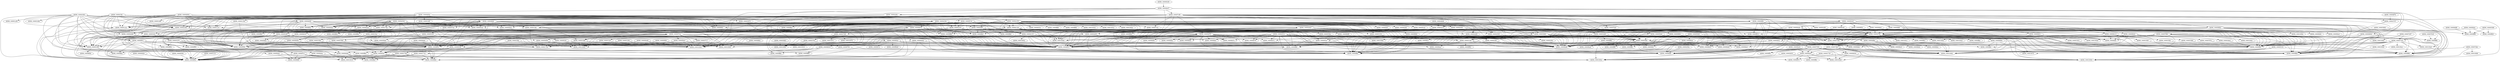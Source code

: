DiGraph CallGraph{
ADDR_10000d45e->ADDR_10000c138
ADDR_10000d45e->ADDR_1000062e2
ADDR_10000d45e->ADDR_1000050ed
ADDR_10000d45e->ADDR_10000ff74
ADDR_10000d45e->ADDR_10000f584
ADDR_10000d45e->ADDR_100005cf8
ADDR_10000d45e->ADDR_10000fed8
ADDR_10000d45e->ADDR_100001a14
ADDR_10000d45e->ADDR_10000ff1a
ADDR_10000d45e->ADDR_10000ffb6
ADDR_10000d45e->ADDR_100001ef8
ADDR_10000d45e->ADDR_100003180
ADDR_10000d45e->ADDR_100002390
ADDR_10000d45e->ADDR_100004135
ADDR_10000d45e->ADDR_10000ff3e
ADDR_10000d45e->ADDR_10000f60c
ADDR_10000d45e->ADDR_10000f13e
ADDR_10000d45e->ADDR_10000322c
ADDR_10000d45e->ADDR_100005ce4
ADDR_10000d45e->ADDR_1000020d0
ADDR_10000d45e->ADDR_100001a3a
ADDR_10000d45e->ADDR_10000ffc8
ADDR_10000d45e->ADDR_100003878
ADDR_1000062e2->ADDR_10000ff74
ADDR_1000062e2->ADDR_1000056eb
ADDR_1000062e2->ADDR_10000f584
ADDR_1000062e2->ADDR_10000ff3e
ADDR_100007550->ADDR_100010046
ADDR_100007550->ADDR_100006930
ADDR_100007550->ADDR_100006ed7
ADDR_100007550->ADDR_100007732
ADDR_100007550->ADDR_10000ff92
ADDR_100007550->ADDR_10000f3ec
ADDR_100007550->ADDR_10001000a
ADDR_100007550->ADDR_10000ff98
ADDR_100007550->ADDR_100010082
ADDR_100007550->ADDR_10000ffd4
ADDR_100007550->ADDR_10000ff5c
ADDR_100007550->ADDR_100010004
ADDR_100002500->ADDR_10000249a
ADDR_1000023f2->ADDR_10000fef6
ADDR_1000023f2->ADDR_10000ff74
ADDR_1000023f2->ADDR_10000fed8
ADDR_100000fd4->ADDR_100001794
ADDR_100000fd4->ADDR_100010064
ADDR_100000fd4->ADDR_100010094
ADDR_100000fd4->ADDR_100010040
ADDR_100003154->ADDR_10000fef6
ADDR_10000251e->ADDR_10000fe78
ADDR_10000251e->ADDR_10000fec0
ADDR_10000251e->ADDR_10000ff92
ADDR_10000251e->ADDR_10000fed8
ADDR_10000251e->ADDR_10000f3ec
ADDR_10000251e->ADDR_10000fe72
ADDR_10000251e->ADDR_10000fe84
ADDR_10000251e->ADDR_10000ff1a
ADDR_10000251e->ADDR_100010058
ADDR_10000251e->ADDR_100010082
ADDR_10000251e->ADDR_100010040
ADDR_10000251e->ADDR_100007368
ADDR_10000251e->ADDR_10000fef6
ADDR_10000251e->ADDR_10000ffd4
ADDR_10000251e->ADDR_10000fe6c
ADDR_10000251e->ADDR_100010004
ADDR_10000251e->ADDR_10000fe7e
ADDR_10000251e->ADDR_10000ff74
ADDR_10000251e->ADDR_10000318e
ADDR_10000251e->ADDR_10000ff86
ADDR_100005b41->ADDR_100010064
ADDR_100005b41->ADDR_100010040
ADDR_100005b41->ADDR_10000ff74
ADDR_100005b41->ADDR_100001794
ADDR_100005b41->ADDR_100010094
ADDR_100005b41->ADDR_10000ff3e
ADDR_1000036e4->ADDR_10000ff0e
ADDR_100005cf8->ADDR_100006480
ADDR_100005cf8->ADDR_10000ff44
ADDR_100005cf8->ADDR_10000fcba
ADDR_100005cf8->ADDR_10000ff74
ADDR_100005cf8->ADDR_100005fe9
ADDR_100005cf8->ADDR_10000ff3e
ADDR_100005cf8->ADDR_10000f584
ADDR_100001a14->ADDR_1000019b6
ADDR_100008f8c->ADDR_10000ff92
ADDR_100008f8c->ADDR_10000fec6
ADDR_100008f8c->ADDR_10000fec0
ADDR_100008f8c->ADDR_100004210
ADDR_100008f8c->ADDR_10000fef6
ADDR_100008f8c->ADDR_10000ff74
ADDR_100008f8c->ADDR_10000ff1a
ADDR_100008f8c->ADDR_10000ff0e
ADDR_100008f8c->ADDR_100004780
ADDR_100008f8c->ADDR_100007368
ADDR_100008f8c->ADDR_10000ffd4
ADDR_100008f8c->ADDR_100010082
ADDR_100008f8c->ADDR_10000ff3e
ADDR_100008f8c->ADDR_10000ff14
ADDR_100008f8c->ADDR_10000fed8
ADDR_100008f8c->ADDR_10000318e
ADDR_10000f750->ADDR_10000fef6
ADDR_10000f7cc->ADDR_10000ff44
ADDR_10000f7cc->ADDR_10000ff26
ADDR_10000f7cc->ADDR_10001000a
ADDR_10000f7cc->ADDR_10000ff2c
ADDR_10000f7cc->ADDR_10000ff3e
ADDR_10000f7cc->ADDR_100010010
ADDR_100007368->ADDR_1000073b0
ADDR_100003a70->ADDR_1000037d8
ADDR_100003a70->ADDR_10000ff92
ADDR_100003a70->ADDR_1000038f2
ADDR_100003a70->ADDR_10000ff0e
ADDR_100003a70->ADDR_10001006a
ADDR_100003a70->ADDR_10000fed8
ADDR_100003a70->ADDR_10000ff74
ADDR_10000f91c->ADDR_10000fa0a
ADDR_10000f91c->ADDR_10000ff50
ADDR_10000f91c->ADDR_10000ff74
ADDR_10000f91c->ADDR_100003180
ADDR_10000f91c->ADDR_10000ff1a
ADDR_10000f91c->ADDR_10000ff56
ADDR_10000f91c->ADDR_10000ff4a
ADDR_10000f91c->ADDR_10000ff3e
ADDR_10000f91c->ADDR_10000fed8
ADDR_1000038b5->ADDR_10001006a
ADDR_10000dbdc->ADDR_10000ff32
ADDR_10000dbdc->ADDR_10000c138
ADDR_10000dbdc->ADDR_1000062e2
ADDR_10000dbdc->ADDR_10000ff74
ADDR_10000dbdc->ADDR_100010082
ADDR_10000dbdc->ADDR_10000f584
ADDR_10000dbdc->ADDR_100005cf8
ADDR_10000dbdc->ADDR_10000fed8
ADDR_10000dbdc->ADDR_10000ff1a
ADDR_10000dbdc->ADDR_10000ffd4
ADDR_10000dbdc->ADDR_100006346
ADDR_10000dbdc->ADDR_1000038f2
ADDR_10000dbdc->ADDR_100003180
ADDR_10000dbdc->ADDR_100006670
ADDR_10000dbdc->ADDR_100000d42
ADDR_10000dbdc->ADDR_10000ff3e
ADDR_10000dbdc->ADDR_100000d24
ADDR_10000dbdc->ADDR_10000ff92
ADDR_10000dbdc->ADDR_1000010d6
ADDR_10000dbdc->ADDR_10000176e
ADDR_10000dbdc->ADDR_10000148c
ADDR_10000dbdc->ADDR_100005ce4
ADDR_1000018dd->ADDR_10000ff0e
ADDR_100006ed7->ADDR_10000ff8c
ADDR_100006ed7->ADDR_100010046
ADDR_100006ed7->ADDR_10001000a
ADDR_100006ed7->ADDR_100010004
ADDR_100006ed7->ADDR_10000ff7a
ADDR_100003276->ADDR_10000ff44
ADDR_100003276->ADDR_10000ff26
ADDR_100003276->ADDR_10000ff50
ADDR_100003276->ADDR_10000fed8
ADDR_100003276->ADDR_10000ff74
ADDR_100003276->ADDR_100003180
ADDR_100003276->ADDR_10000ff1a
ADDR_100003276->ADDR_10000ff56
ADDR_100003276->ADDR_10000ff2c
ADDR_100003276->ADDR_10000ff4a
ADDR_100003276->ADDR_10000ff3e
ADDR_100003276->ADDR_10000fef6
ADDR_100003276->ADDR_10000f750
ADDR_10000c3bc->ADDR_10000ff3e
ADDR_10000c3bc->ADDR_10000fed8
ADDR_10000c3bc->ADDR_100001a14
ADDR_10000c3bc->ADDR_100003180
ADDR_10000c3bc->ADDR_10000ff1a
ADDR_10000c3bc->ADDR_10000322c
ADDR_10000c3bc->ADDR_10000e3ba
ADDR_10000c3bc->ADDR_100002390
ADDR_10000c3bc->ADDR_10000e542
ADDR_10000c3bc->ADDR_10000f91c
ADDR_10000c3bc->ADDR_10000f60c
ADDR_10000c3bc->ADDR_100001a3a
ADDR_10000c3bc->ADDR_10000ff74
ADDR_10000c3bc->ADDR_10000f584
ADDR_10000c3bc->ADDR_1000020d0
ADDR_100003180->ADDR_10000ff38
ADDR_100003180->ADDR_10000ff4a
ADDR_100001794->ADDR_1000017b8
ADDR_100008f62->ADDR_100010094
ADDR_10000a06c->ADDR_10000a106
ADDR_10000a06c->ADDR_100010064
ADDR_10000a06c->ADDR_100010058
ADDR_10000a06c->ADDR_100010040
ADDR_10000a06c->ADDR_100010094
ADDR_10000f300->ADDR_10000ff3e
ADDR_100003664->ADDR_10000ff14
ADDR_100003664->ADDR_10000ff80
ADDR_10000250a->ADDR_10000fef6
ADDR_1000072be->ADDR_100010082
ADDR_1000072be->ADDR_100010088
ADDR_1000072be->ADDR_100010004
ADDR_10000148c->ADDR_100001794
ADDR_10000148c->ADDR_100010064
ADDR_10000148c->ADDR_100010094
ADDR_10000148c->ADDR_100010040
ADDR_100005ce4->ADDR_1000057ea
ADDR_10000797a->ADDR_10000ff0e
ADDR_100003eb8->ADDR_10000ff92
ADDR_100003eb8->ADDR_1000038f2
ADDR_100003eb8->ADDR_10000ff0e
ADDR_100003eb8->ADDR_10000ff9e
ADDR_100003eb8->ADDR_10000fed8
ADDR_100003eb8->ADDR_10000ff74
ADDR_100007163->ADDR_10000fed8
ADDR_100007163->ADDR_10000ff74
ADDR_100007163->ADDR_10000ff98
ADDR_100007163->ADDR_10000ff0e
ADDR_100007163->ADDR_1000100a6
ADDR_100007163->ADDR_10000ffd4
ADDR_100007163->ADDR_1000100a0
ADDR_100007163->ADDR_1000100ac
ADDR_100007163->ADDR_10000fef6
ADDR_100007163->ADDR_100010004
ADDR_100001a1e->ADDR_10000ff3e
ADDR_100009ade->ADDR_10000ffd4
ADDR_100009ade->ADDR_10000ff92
ADDR_100009ade->ADDR_10000ff74
ADDR_100009ade->ADDR_10001000a
ADDR_100009ade->ADDR_10000ff0e
ADDR_100009ade->ADDR_100004780
ADDR_100009ade->ADDR_100007368
ADDR_100009ade->ADDR_10000fed8
ADDR_100003878->ADDR_10001006a
ADDR_100006480->ADDR_10001000a
ADDR_100006480->ADDR_10000ff2c
ADDR_100006480->ADDR_10000ff44
ADDR_100006480->ADDR_100010010
ADDR_100006480->ADDR_10000ff3e
ADDR_10000f32e->ADDR_10000ff74
ADDR_10000f32e->ADDR_10000feea
ADDR_10000f32e->ADDR_10000fed8
ADDR_10000f32e->ADDR_10000ff1a
ADDR_1000037d8->ADDR_100010076
ADDR_1000037d8->ADDR_100003761
ADDR_1000037d8->ADDR_10000ffd4
ADDR_1000037d8->ADDR_10001007c
ADDR_100000d56->ADDR_100001794
ADDR_100000d56->ADDR_100010064
ADDR_100000d56->ADDR_100010094
ADDR_100000d56->ADDR_100010040
ADDR_1000098f0->ADDR_100010082
ADDR_1000098f0->ADDR_10000fec0
ADDR_1000098f0->ADDR_10000ff92
ADDR_1000098f0->ADDR_10000ff74
ADDR_1000098f0->ADDR_10000ff0e
ADDR_1000098f0->ADDR_100004780
ADDR_1000098f0->ADDR_100007368
ADDR_1000098f0->ADDR_10000ffd4
ADDR_1000098f0->ADDR_10000fed8
ADDR_100006b22->ADDR_10000797a
ADDR_100006b22->ADDR_1000036e4
ADDR_100006b22->ADDR_10000ffd4
ADDR_100006b22->ADDR_10000ff74
ADDR_100006b22->ADDR_100010082
ADDR_100006b22->ADDR_100007368
ADDR_100006b22->ADDR_10000fef0
ADDR_100006b22->ADDR_10000fed8
ADDR_100001900->ADDR_10000ff0e
ADDR_100001258->ADDR_100001794
ADDR_100001258->ADDR_100010064
ADDR_100001258->ADDR_100010094
ADDR_100001258->ADDR_100010040
ADDR_10000fa0a->ADDR_10000ff44
ADDR_10000fa0a->ADDR_10000ff26
ADDR_10000f397->ADDR_10000f682
ADDR_100006df8->ADDR_10000ff80
ADDR_10000e3ba->ADDR_100003b82
ADDR_10000e3ba->ADDR_100003f97
ADDR_10000e3ba->ADDR_10000fed8
ADDR_10000e3ba->ADDR_10000ff74
ADDR_10000e3ba->ADDR_10000ff1a
ADDR_10000e3ba->ADDR_100006670
ADDR_10000e3ba->ADDR_100004135
ADDR_10000e3ba->ADDR_10000ffd4
ADDR_10000e3ba->ADDR_100004595
ADDR_10000e3ba->ADDR_100003a70
ADDR_10000e3ba->ADDR_10000ff3e
ADDR_10000e3ba->ADDR_10000f584
ADDR_10000e3ba->ADDR_10000ffaa
ADDR_1000018ba->ADDR_10000ff0e
ADDR_100000c9c->ADDR_100010064
ADDR_100000c9c->ADDR_100010040
ADDR_100000c9c->ADDR_10000ff74
ADDR_100000c9c->ADDR_100001794
ADDR_100000c9c->ADDR_100010094
ADDR_100000c9c->ADDR_10000ff3e
ADDR_10000318e->ADDR_10000feea
ADDR_10000318e->ADDR_10000ff74
ADDR_10000318e->ADDR_100010082
ADDR_10000318e->ADDR_10000fee4
ADDR_10000318e->ADDR_10000ff02
ADDR_10000318e->ADDR_10000fed8
ADDR_100001923->ADDR_10000ff0e
ADDR_10000689a->ADDR_10000ff92
ADDR_10000689a->ADDR_10000ffec
ADDR_10000689a->ADDR_10000ff98
ADDR_10000689a->ADDR_100010082
ADDR_10000689a->ADDR_100006618
ADDR_10000689a->ADDR_100010070
ADDR_100004210->ADDR_10000ffda
ADDR_100004210->ADDR_10000ff86
ADDR_100004210->ADDR_10000ff92
ADDR_100004210->ADDR_10000f3ec
ADDR_100004210->ADDR_10000ff74
ADDR_100004210->ADDR_10000ffce
ADDR_100004210->ADDR_10000ff98
ADDR_100004210->ADDR_10000ff0e
ADDR_100004210->ADDR_100004493
ADDR_100004210->ADDR_10000ffd4
ADDR_100004210->ADDR_10000ffb6
ADDR_100004210->ADDR_10000ffc8
ADDR_100004210->ADDR_10000fed8
ADDR_100004210->ADDR_1000038f2
ADDR_100004210->ADDR_100010004
ADDR_10000db96->ADDR_100004210
ADDR_1000038f2->ADDR_10000fede
ADDR_1000038f2->ADDR_10001000a
ADDR_1000038f2->ADDR_10000fffe
ADDR_1000038f2->ADDR_10000fefc
ADDR_1000038f2->ADDR_10000ff74
ADDR_1000038f2->ADDR_10000ffec
ADDR_1000038f2->ADDR_10000ff0e
ADDR_1000038f2->ADDR_10000fff8
ADDR_1000038f2->ADDR_10000fed2
ADDR_1000038f2->ADDR_10000fea8
ADDR_1000038f2->ADDR_10000fed8
ADDR_1000038f2->ADDR_10000fef6
ADDR_10000a106->ADDR_100006210
ADDR_10000a106->ADDR_10000c138
ADDR_10000a106->ADDR_100007c5a
ADDR_10000a106->ADDR_100003154
ADDR_10000a106->ADDR_10000f32e
ADDR_10000a106->ADDR_1000062e2
ADDR_10000a106->ADDR_10000ff74
ADDR_10000a106->ADDR_10000fee4
ADDR_10000a106->ADDR_100002500
ADDR_10000a106->ADDR_10000fed2
ADDR_10000a106->ADDR_10000f584
ADDR_10000a106->ADDR_10001002e
ADDR_10000a106->ADDR_100005cf8
ADDR_10000a106->ADDR_10000fed8
ADDR_10000a106->ADDR_100001a14
ADDR_10000a106->ADDR_10000633c
ADDR_10000a106->ADDR_10000ff1a
ADDR_10000a106->ADDR_10000ffb0
ADDR_10000a106->ADDR_10000ff08
ADDR_10000a106->ADDR_100010034
ADDR_10000a106->ADDR_100006206
ADDR_10000a106->ADDR_100006346
ADDR_10000a106->ADDR_100005cee
ADDR_10000a106->ADDR_10000ff92
ADDR_10000a106->ADDR_10000ff44
ADDR_10000a106->ADDR_1000057e0
ADDR_10000a106->ADDR_10000ff3e
ADDR_10000a106->ADDR_100003180
ADDR_10000a106->ADDR_100004493
ADDR_10000a106->ADDR_100002390
ADDR_10000a106->ADDR_100004135
ADDR_10000a106->ADDR_100010094
ADDR_10000a106->ADDR_10000f397
ADDR_10000a106->ADDR_10000f60c
ADDR_10000a106->ADDR_100002490
ADDR_10000a106->ADDR_100000d24
ADDR_10000a106->ADDR_10001003a
ADDR_10000a106->ADDR_10000fec6
ADDR_10000a106->ADDR_10000fec0
ADDR_10000a106->ADDR_1000010d6
ADDR_10000a106->ADDR_10000609a
ADDR_10000a106->ADDR_10000176e
ADDR_10000a106->ADDR_10000148c
ADDR_10000a106->ADDR_100005ce4
ADDR_10000a106->ADDR_100001a3a
ADDR_10000a106->ADDR_100000d42
ADDR_10000a106->ADDR_1000028a0
ADDR_10000a106->ADDR_10000fef6
ADDR_100007c98->ADDR_100007c5a
ADDR_100007c98->ADDR_10000f32e
ADDR_100007c98->ADDR_10000ff98
ADDR_100007c98->ADDR_10000ff74
ADDR_100007c98->ADDR_10000ff3e
ADDR_100007c98->ADDR_100002500
ADDR_100007c98->ADDR_100006822
ADDR_100007c98->ADDR_10000609a
ADDR_100007c98->ADDR_10000960c
ADDR_100007c98->ADDR_100000d56
ADDR_100007c98->ADDR_1000098f0
ADDR_100007c98->ADDR_100006b22
ADDR_100007c98->ADDR_1000012e0
ADDR_100007c98->ADDR_10000f584
ADDR_100007c98->ADDR_100003b82
ADDR_100007c98->ADDR_100003f97
ADDR_100007c98->ADDR_100005cf8
ADDR_100007c98->ADDR_10000ffaa
ADDR_100007c98->ADDR_100006d1c
ADDR_100007c98->ADDR_100001a14
ADDR_100007c98->ADDR_10001000a
ADDR_100007c98->ADDR_100001358
ADDR_100007c98->ADDR_10000ff1a
ADDR_100007c98->ADDR_100008f8c
ADDR_100007c98->ADDR_10000ffd4
ADDR_100007c98->ADDR_100003a70
ADDR_100007c98->ADDR_1000073b0
ADDR_100007c98->ADDR_100006206
ADDR_100007c98->ADDR_100006346
ADDR_100007c98->ADDR_1000020d0
ADDR_100007c98->ADDR_10000fff2
ADDR_100007c98->ADDR_100003707
ADDR_100007c98->ADDR_10000ff44
ADDR_100007c98->ADDR_1000057e0
ADDR_100007c98->ADDR_1000096b2
ADDR_100007c98->ADDR_100004210
ADDR_100007c98->ADDR_100003180
ADDR_100007c98->ADDR_100008ce6
ADDR_100007c98->ADDR_100007b40
ADDR_100007c98->ADDR_100002390
ADDR_100007c98->ADDR_100010094
ADDR_100007c98->ADDR_100006c12
ADDR_100007c98->ADDR_100002490
ADDR_100007c98->ADDR_100000d24
ADDR_100007c98->ADDR_100002d70
ADDR_100007c98->ADDR_10000ff92
ADDR_100007c98->ADDR_1000010d6
ADDR_100007c98->ADDR_100000d42
ADDR_100007c98->ADDR_10000176e
ADDR_100007c98->ADDR_10000fed8
ADDR_100007c98->ADDR_10000148c
ADDR_100007c98->ADDR_100005ce4
ADDR_100007c98->ADDR_100010004
ADDR_100007c98->ADDR_100005cee
ADDR_100007c98->ADDR_100003eb8
ADDR_100007c98->ADDR_100001a3a
ADDR_100007c98->ADDR_10000f3ec
ADDR_100007c98->ADDR_10000fef6
ADDR_100007b40->ADDR_10000fef6
ADDR_100007b40->ADDR_10000ff74
ADDR_100007b40->ADDR_10000fed8
ADDR_100007b40->ADDR_100006c12
ADDR_100000d42->ADDR_10000ff3e
ADDR_100004595->ADDR_10000ff92
ADDR_100004595->ADDR_10000ffa4
ADDR_100004595->ADDR_1000038f2
ADDR_100004595->ADDR_10000ff0e
ADDR_100004595->ADDR_100004780
ADDR_100004595->ADDR_10000fed8
ADDR_100004595->ADDR_10000ff74
ADDR_100004f9e->ADDR_10000feb4
ADDR_100004f9e->ADDR_10000fec6
ADDR_100004f9e->ADDR_10000ff0e
ADDR_100004f9e->ADDR_10000feba
ADDR_100001f48->ADDR_100001794
ADDR_100001f48->ADDR_10000ff74
ADDR_100001f48->ADDR_10000ff3e
ADDR_10000609a->ADDR_100007550
ADDR_10000609a->ADDR_100006480
ADDR_10000609a->ADDR_10000ff74
ADDR_10000609a->ADDR_10000f584
ADDR_10000609a->ADDR_10000ff3e
ADDR_100006402->ADDR_10001000a
ADDR_100006402->ADDR_10000ff74
ADDR_100006402->ADDR_10000ff44
ADDR_100006402->ADDR_10000ff3e
ADDR_100001a3a->ADDR_10000ff3e
ADDR_1000028a0->ADDR_10000fe96
ADDR_1000028a0->ADDR_100010040
ADDR_1000028a0->ADDR_10000ff74
ADDR_1000028a0->ADDR_100010082
ADDR_1000028a0->ADDR_10000fed8
ADDR_1000028a0->ADDR_10000318e
ADDR_1000028a0->ADDR_10000ff86
ADDR_1000028a0->ADDR_10000fef6
ADDR_1000028a0->ADDR_10000f3ec
ADDR_1000028a0->ADDR_10000ff1a
ADDR_1000028a0->ADDR_100007368
ADDR_1000028a0->ADDR_10000fe7e
ADDR_1000028a0->ADDR_10000fe84
ADDR_1000028a0->ADDR_100010058
ADDR_1000028a0->ADDR_10000ffd4
ADDR_1000028a0->ADDR_10000322c
ADDR_1000028a0->ADDR_10000fe78
ADDR_1000028a0->ADDR_10000fec0
ADDR_1000028a0->ADDR_10000ff92
ADDR_1000028a0->ADDR_10000fe72
ADDR_1000028a0->ADDR_10000ff0e
ADDR_1000028a0->ADDR_10000fe6c
ADDR_1000028a0->ADDR_100010004
ADDR_100003717->ADDR_100010064
ADDR_100003717->ADDR_100010094
ADDR_100003717->ADDR_100010040
ADDR_10000c138->ADDR_100002d70
ADDR_10000c138->ADDR_10000f32e
ADDR_10000c138->ADDR_10000fed8
ADDR_10000c138->ADDR_10000ff74
ADDR_10000c138->ADDR_100003180
ADDR_10000c138->ADDR_100002500
ADDR_10000c138->ADDR_10000ff1a
ADDR_10000c138->ADDR_100010058
ADDR_10000c138->ADDR_10000fef6
ADDR_10000c138->ADDR_10000ff3e
ADDR_10000c138->ADDR_100003154
ADDR_10000c138->ADDR_10000f584
ADDR_10000c138->ADDR_100002490
ADDR_10000eb06->ADDR_10000ff32
ADDR_10000eb06->ADDR_100000d24
ADDR_10000eb06->ADDR_10000c138
ADDR_10000eb06->ADDR_10000148c
ADDR_10000eb06->ADDR_100005cf8
ADDR_10000eb06->ADDR_1000062e2
ADDR_10000eb06->ADDR_10000176e
ADDR_10000eb06->ADDR_10000f584
ADDR_10000eb06->ADDR_10000ff3e
ADDR_10000eb06->ADDR_100003180
ADDR_10000eb06->ADDR_100005ce4
ADDR_10000eb06->ADDR_10000ff1a
ADDR_10000eb06->ADDR_100000d42
ADDR_10000eb06->ADDR_10000fed8
ADDR_10000eb06->ADDR_100006346
ADDR_10000eb06->ADDR_10000ff74
ADDR_100000c60->ADDR_100006e57
ADDR_10000249a->ADDR_10000fed8
ADDR_100004f32->ADDR_10000fede
ADDR_100004f32->ADDR_10000fef6
ADDR_100004f32->ADDR_10000fec0
ADDR_100004f32->ADDR_10000ff1a
ADDR_1000012e0->ADDR_100001794
ADDR_1000012e0->ADDR_100010064
ADDR_1000012e0->ADDR_100010094
ADDR_1000012e0->ADDR_100010040
ADDR_1000056eb->ADDR_100001794
ADDR_10000f584->ADDR_100010010
ADDR_10000f584->ADDR_10000ff44
ADDR_100000d2e->ADDR_10000ff3e
ADDR_100003b82->ADDR_100010064
ADDR_100003b82->ADDR_10000ffd4
ADDR_100003b82->ADDR_10000ff92
ADDR_100003b82->ADDR_10001008e
ADDR_100003b82->ADDR_1000038f2
ADDR_100003b82->ADDR_10000ff98
ADDR_100003b82->ADDR_10000ff0e
ADDR_100003b82->ADDR_10001005e
ADDR_100003b82->ADDR_100010040
ADDR_100003b82->ADDR_100007368
ADDR_100003b82->ADDR_100010094
ADDR_100003b82->ADDR_10000fed8
ADDR_100003b82->ADDR_10000ff74
ADDR_100003b82->ADDR_100010070
ADDR_100005026->ADDR_10000fefc
ADDR_100005026->ADDR_10000feae
ADDR_100005026->ADDR_100004f9e
ADDR_100005026->ADDR_10000feba
ADDR_100005026->ADDR_10000fed8
ADDR_100005026->ADDR_10000ff74
ADDR_100003761->ADDR_10001006a
ADDR_100003761->ADDR_10000ff86
ADDR_100003761->ADDR_100010016
ADDR_10000c9d3->ADDR_100001d46
ADDR_10000c9d3->ADDR_10000ff3e
ADDR_10000c9d3->ADDR_100001a56
ADDR_10000c9d3->ADDR_100004210
ADDR_10000c9d3->ADDR_10000f7cc
ADDR_10000c9d3->ADDR_10000fed8
ADDR_10000c9d3->ADDR_100001a14
ADDR_10000c9d3->ADDR_100003180
ADDR_10000c9d3->ADDR_10000ff1a
ADDR_10000c9d3->ADDR_100002390
ADDR_10000c9d3->ADDR_10000ff74
ADDR_10000c9d3->ADDR_100010010
ADDR_10000c9d3->ADDR_10000fa62
ADDR_10000c9d3->ADDR_10000f91c
ADDR_10000c9d3->ADDR_10000f60c
ADDR_10000c9d3->ADDR_100001a3a
ADDR_10000c9d3->ADDR_10000dbdc
ADDR_10000c9d3->ADDR_10000f584
ADDR_10000c9d3->ADDR_10000322c
ADDR_1000020d0->ADDR_100001794
ADDR_1000020d0->ADDR_10000ff74
ADDR_1000020d0->ADDR_10000ff3e
ADDR_100001946->ADDR_10000f3ec
ADDR_100001946->ADDR_10000ff74
ADDR_100001946->ADDR_10000ff3e
ADDR_100003707->ADDR_10000ffec
ADDR_1000019ac->ADDR_100001946
ADDR_100006ecb->ADDR_100006ed7
ADDR_1000017b8->ADDR_10001000a
ADDR_1000017b8->ADDR_10000ff2c
ADDR_1000017b8->ADDR_10000ff44
ADDR_1000017b8->ADDR_100010010
ADDR_1000017b8->ADDR_10000ff3e
ADDR_100007297->ADDR_100007163
ADDR_100007297->ADDR_1000100b2
ADDR_100002390->ADDR_10000ff14
ADDR_100002390->ADDR_10000ff74
ADDR_100002390->ADDR_1000020d0
ADDR_100002390->ADDR_10000ff3e
ADDR_100004135->ADDR_10000ff86
ADDR_100004135->ADDR_10000ff92
ADDR_100004135->ADDR_100010052
ADDR_100004135->ADDR_10000ff74
ADDR_100004135->ADDR_10000ff1a
ADDR_100004135->ADDR_10000fed8
ADDR_100004135->ADDR_1000038f2
ADDR_10000f13e->ADDR_100003b82
ADDR_10000f13e->ADDR_100003f97
ADDR_10000f13e->ADDR_100010040
ADDR_10000f13e->ADDR_1000050ed
ADDR_10000f13e->ADDR_10000fed8
ADDR_10000f13e->ADDR_10000ff74
ADDR_10000f13e->ADDR_10000ff1a
ADDR_10000f13e->ADDR_100010058
ADDR_10000f13e->ADDR_100004135
ADDR_10000f13e->ADDR_100004595
ADDR_10000f13e->ADDR_100003a70
ADDR_10000f13e->ADDR_10000ff3e
ADDR_10000f13e->ADDR_10000f584
ADDR_10000f13e->ADDR_10000ffaa
ADDR_10000322c->ADDR_10000ff1a
ADDR_10000322c->ADDR_100003276
ADDR_100002490->ADDR_1000023f2
ADDR_100000d24->ADDR_100000c9c
ADDR_100007732->ADDR_10001000a
ADDR_100007732->ADDR_10000ff2c
ADDR_100007732->ADDR_10000ff44
ADDR_100007732->ADDR_100010010
ADDR_100007732->ADDR_10000ff3e
ADDR_10000176e->ADDR_10000f584
ADDR_10000ea66->ADDR_100004780
ADDR_10000ea66->ADDR_10000ff74
ADDR_10000ea66->ADDR_10000fed8
ADDR_10000ea66->ADDR_10000ff0e
ADDR_100005389->ADDR_10000ff20
ADDR_100005389->ADDR_10000ff80
ADDR_100006210->ADDR_100005fe9
ADDR_100006210->ADDR_10000ff74
ADDR_100006210->ADDR_10000f584
ADDR_100006210->ADDR_10000ff3e
ADDR_100007c5a->ADDR_1000053ba
ADDR_100007c5a->ADDR_100010094
ADDR_1000050ed->ADDR_100010028
ADDR_1000050ed->ADDR_10000fec0
ADDR_1000050ed->ADDR_10000ff92
ADDR_1000050ed->ADDR_10000fef6
ADDR_1000050ed->ADDR_1000038f2
ADDR_1000050ed->ADDR_10000ff98
ADDR_1000050ed->ADDR_10000ff1a
ADDR_1000050ed->ADDR_100010082
ADDR_1000050ed->ADDR_100007368
ADDR_1000050ed->ADDR_10000ffd4
ADDR_1000050ed->ADDR_10000fecc
ADDR_1000050ed->ADDR_10000fed8
ADDR_1000050ed->ADDR_10000ff74
ADDR_1000050ed->ADDR_10000318e
ADDR_100009de2->ADDR_10000ffd4
ADDR_100009de2->ADDR_10000ff92
ADDR_100009de2->ADDR_10000ff74
ADDR_100009de2->ADDR_10000ff0e
ADDR_100009de2->ADDR_100004780
ADDR_100009de2->ADDR_100007368
ADDR_100009de2->ADDR_10000fed8
ADDR_100006822->ADDR_10001005e
ADDR_100006822->ADDR_10000ffd4
ADDR_100006822->ADDR_100010004
ADDR_100006822->ADDR_10000ff0e
ADDR_100007b36->ADDR_10000fff2
ADDR_100008f76->ADDR_100003707
ADDR_1000057ea->ADDR_100006480
ADDR_1000057ea->ADDR_100010064
ADDR_1000057ea->ADDR_100010040
ADDR_1000057ea->ADDR_10000ff92
ADDR_1000057ea->ADDR_100003717
ADDR_1000057ea->ADDR_100007550
ADDR_1000057ea->ADDR_10000f584
ADDR_1000057ea->ADDR_10000f3ec
ADDR_1000057ea->ADDR_100010094
ADDR_1000057ea->ADDR_10000ff3e
ADDR_1000057ea->ADDR_100006346
ADDR_1000057ea->ADDR_10000ff74
ADDR_1000057ea->ADDR_100005b41
ADDR_100002833->ADDR_100010046
ADDR_100002833->ADDR_10001000a
ADDR_10000960c->ADDR_10000fffe
ADDR_10000960c->ADDR_10000ff74
ADDR_10000960c->ADDR_100010082
ADDR_10000960c->ADDR_10000fff8
ADDR_10000960c->ADDR_10000fef0
ADDR_10000960c->ADDR_10000fed8
ADDR_10000d004->ADDR_10000f91c
ADDR_10000d004->ADDR_10000fed8
ADDR_10000d004->ADDR_10000ff3e
ADDR_10000d004->ADDR_10000eb06
ADDR_10000d004->ADDR_100001e88
ADDR_10000d004->ADDR_100001a14
ADDR_10000d004->ADDR_100003180
ADDR_10000d004->ADDR_10000ff1a
ADDR_10000d004->ADDR_100002390
ADDR_10000d004->ADDR_10000ea66
ADDR_10000d004->ADDR_10000f60c
ADDR_10000d004->ADDR_100001a3a
ADDR_10000d004->ADDR_10000ff74
ADDR_10000d004->ADDR_10000f584
ADDR_10000d004->ADDR_10000322c
ADDR_100003f97->ADDR_10000ff86
ADDR_100003f97->ADDR_10000ff92
ADDR_100003f97->ADDR_10000ff74
ADDR_100003f97->ADDR_10000ff0e
ADDR_100003f97->ADDR_100004135
ADDR_100003f97->ADDR_10000ffb6
ADDR_100003f97->ADDR_10000ffc8
ADDR_100003f97->ADDR_10000fed8
ADDR_100003f97->ADDR_1000038f2
ADDR_100003f97->ADDR_10000ffe6
ADDR_100006d1c->ADDR_100007368
ADDR_100006d1c->ADDR_100001923
ADDR_100006d1c->ADDR_10000ff74
ADDR_100006d1c->ADDR_100010082
ADDR_100006d1c->ADDR_10000ffd4
ADDR_100006d1c->ADDR_10000fef0
ADDR_100006d1c->ADDR_10000fed8
ADDR_100009c40->ADDR_10000ffd4
ADDR_100009c40->ADDR_10000ff92
ADDR_100009c40->ADDR_10000ff74
ADDR_100009c40->ADDR_10000ff0e
ADDR_100009c40->ADDR_100004780
ADDR_100009c40->ADDR_100007368
ADDR_100009c40->ADDR_10000fed8
ADDR_100001358->ADDR_100001794
ADDR_10000531b->ADDR_100010082
ADDR_10000531b->ADDR_10000ff98
ADDR_10000531b->ADDR_100010004
ADDR_10000531b->ADDR_100010070
ADDR_100004780->ADDR_10000ff74
ADDR_100004780->ADDR_100010082
ADDR_100004780->ADDR_10000fed2
ADDR_100004780->ADDR_10000fef0
ADDR_100004780->ADDR_10000fef6
ADDR_100004780->ADDR_100007368
ADDR_100004780->ADDR_10000ff86
ADDR_100004780->ADDR_10000fed8
ADDR_100004780->ADDR_10000ff1a
ADDR_100004780->ADDR_100004f32
ADDR_100004780->ADDR_10000ffd4
ADDR_100004780->ADDR_10000fede
ADDR_100004780->ADDR_100010094
ADDR_100004780->ADDR_10000fee4
ADDR_100004780->ADDR_10001005e
ADDR_100004780->ADDR_10000ffbc
ADDR_100004780->ADDR_10000ff92
ADDR_100004780->ADDR_10001001c
ADDR_100004780->ADDR_10000ff98
ADDR_100004780->ADDR_10000ff0e
ADDR_100004780->ADDR_10000ffc2
ADDR_100004780->ADDR_100010022
ADDR_100004780->ADDR_100010004
ADDR_100006618->ADDR_10000ff6e
ADDR_100006618->ADDR_10000ff68
ADDR_100006618->ADDR_100010004
ADDR_100006618->ADDR_10000ff62
ADDR_1000096b2->ADDR_10001009a
ADDR_1000096b2->ADDR_10000ffd4
ADDR_1000096b2->ADDR_10000ff92
ADDR_1000096b2->ADDR_10000fef6
ADDR_1000096b2->ADDR_10000ff74
ADDR_1000096b2->ADDR_10000ff0e
ADDR_1000096b2->ADDR_1000100a6
ADDR_1000096b2->ADDR_100004780
ADDR_1000096b2->ADDR_100007368
ADDR_1000096b2->ADDR_10000fe9c
ADDR_1000096b2->ADDR_100007163
ADDR_1000096b2->ADDR_10000fed8
ADDR_1000096b2->ADDR_10000fea2
ADDR_1000073b0->ADDR_100010046
ADDR_1000073b0->ADDR_100006930
ADDR_1000073b0->ADDR_100006ed7
ADDR_1000073b0->ADDR_10000ff92
ADDR_1000073b0->ADDR_10001000a
ADDR_1000073b0->ADDR_10000ff98
ADDR_1000073b0->ADDR_100010082
ADDR_1000073b0->ADDR_10000ffd4
ADDR_1000073b0->ADDR_10000ff5c
ADDR_1000073b0->ADDR_100010004
ADDR_100006346->ADDR_10001000a
ADDR_100006346->ADDR_10000ff44
ADDR_100006346->ADDR_100010010
ADDR_100006346->ADDR_10000ff3e
ADDR_10000fcba->ADDR_10000ff44
ADDR_10000fcba->ADDR_100006346
ADDR_10000fcba->ADDR_10000ff74
ADDR_10000fcba->ADDR_10000fc1a
ADDR_10000fcba->ADDR_10000fba6
ADDR_10000fcba->ADDR_10000ff3e
ADDR_10000fcba->ADDR_10000f584
ADDR_10000fcba->ADDR_10000ff7a
ADDR_1000057e0->ADDR_1000053c8
ADDR_10000799e->ADDR_10000ff92
ADDR_10000799e->ADDR_100010028
ADDR_10000799e->ADDR_10000ff74
ADDR_10000799e->ADDR_10000ff98
ADDR_10000799e->ADDR_10000ff0e
ADDR_10000799e->ADDR_100010082
ADDR_10000799e->ADDR_10001004c
ADDR_10000799e->ADDR_10000fef0
ADDR_10000799e->ADDR_10000fed8
ADDR_10000799e->ADDR_1000038f2
ADDR_10000799e->ADDR_10000fff2
ADDR_1000019b6->ADDR_10000f3ec
ADDR_1000019b6->ADDR_10000ff74
ADDR_1000019b6->ADDR_10000ff3e
ADDR_100008ce6->ADDR_10000fed8
ADDR_100008ce6->ADDR_100009de2
ADDR_100008ce6->ADDR_10000ff74
ADDR_100008ce6->ADDR_100009c40
ADDR_100008ce6->ADDR_10000ff98
ADDR_100008ce6->ADDR_100009f32
ADDR_100008ce6->ADDR_10000ffd4
ADDR_100008ce6->ADDR_100010004
ADDR_100008ce6->ADDR_100009ade
ADDR_100008ce6->ADDR_10000fef6
ADDR_100008ce6->ADDR_10000689a
ADDR_100006670->ADDR_10000ffda
ADDR_100006670->ADDR_10000ff68
ADDR_100006670->ADDR_10000ff92
ADDR_100006670->ADDR_10000ffce
ADDR_100006670->ADDR_1000038f2
ADDR_100006670->ADDR_10000ff0e
ADDR_100006670->ADDR_10000ff62
ADDR_100006670->ADDR_10000ffe0
ADDR_100006670->ADDR_10000ffd4
ADDR_100006670->ADDR_10000ffb6
ADDR_100006670->ADDR_10000ff6e
ADDR_100006670->ADDR_10000ffc8
ADDR_100006670->ADDR_10000fed8
ADDR_100006670->ADDR_10000ff74
ADDR_100006670->ADDR_100010004
ADDR_100004493->ADDR_10000ff92
ADDR_100004493->ADDR_10000ff74
ADDR_100004493->ADDR_10000ff1a
ADDR_100004493->ADDR_10001006a
ADDR_100004493->ADDR_10000fed8
ADDR_100004493->ADDR_1000038f2
ADDR_100009f32->ADDR_10000ffd4
ADDR_100009f32->ADDR_10000ff92
ADDR_100009f32->ADDR_10000ff74
ADDR_100009f32->ADDR_10000ff0e
ADDR_100009f32->ADDR_100004780
ADDR_100009f32->ADDR_100007368
ADDR_100009f32->ADDR_10000fed8
ADDR_10000e542->ADDR_10000ff32
ADDR_10000e542->ADDR_100000d24
ADDR_10000e542->ADDR_10000c138
ADDR_10000e542->ADDR_100003180
ADDR_10000e542->ADDR_100005cf8
ADDR_10000e542->ADDR_1000062e2
ADDR_10000e542->ADDR_10000176e
ADDR_10000e542->ADDR_10000f584
ADDR_10000e542->ADDR_10000ff3e
ADDR_10000e542->ADDR_10000148c
ADDR_10000e542->ADDR_100005ce4
ADDR_10000e542->ADDR_10000ff1a
ADDR_10000e542->ADDR_100010082
ADDR_10000e542->ADDR_100000d42
ADDR_10000e542->ADDR_100000d56
ADDR_10000e542->ADDR_10000fed8
ADDR_10000e542->ADDR_100006346
ADDR_10000e542->ADDR_10000ff74
ADDR_10000fa62->ADDR_10000ff44
ADDR_10000fa62->ADDR_10000ff26
ADDR_100006c12->ADDR_10000ffd4
ADDR_100006c12->ADDR_100001900
ADDR_100006c12->ADDR_1000018dd
ADDR_100006c12->ADDR_10000ff74
ADDR_100006c12->ADDR_100010082
ADDR_100006c12->ADDR_100007368
ADDR_100006c12->ADDR_1000018ba
ADDR_100006c12->ADDR_10000fef0
ADDR_100006c12->ADDR_10000fed8
ADDR_10000f60c->ADDR_10000fed8
ADDR_10000f60c->ADDR_10000ff3e
ADDR_10000faba->ADDR_10000ff20
ADDR_10000faba->ADDR_10000ff80
ADDR_10000faba->ADDR_100010094
ADDR_100009abe->ADDR_10000ff1a
ADDR_100002d70->ADDR_100010040
ADDR_100002d70->ADDR_10000fe90
ADDR_100002d70->ADDR_10000ff74
ADDR_100002d70->ADDR_100010082
ADDR_100002d70->ADDR_10000fe8a
ADDR_100002d70->ADDR_10000fed8
ADDR_100002d70->ADDR_10000318e
ADDR_100002d70->ADDR_10000ff86
ADDR_100002d70->ADDR_10000fef6
ADDR_100002d70->ADDR_10000f3ec
ADDR_100002d70->ADDR_10000ff1a
ADDR_100002d70->ADDR_100007368
ADDR_100002d70->ADDR_10000fe7e
ADDR_100002d70->ADDR_10000fe84
ADDR_100002d70->ADDR_100010058
ADDR_100002d70->ADDR_10000ffd4
ADDR_100002d70->ADDR_10000fe78
ADDR_100002d70->ADDR_10000fec0
ADDR_100002d70->ADDR_10000ff92
ADDR_100002d70->ADDR_10000fe72
ADDR_100002d70->ADDR_10000fe6c
ADDR_100002d70->ADDR_100010004
ADDR_1000010d6->ADDR_100001794
ADDR_1000010d6->ADDR_100010064
ADDR_1000010d6->ADDR_100010094
ADDR_1000010d6->ADDR_100010040
ADDR_100000e48->ADDR_100001794
ADDR_100000e48->ADDR_100010064
ADDR_100000e48->ADDR_100010094
ADDR_100000e48->ADDR_100010040
ADDR_100005fe9->ADDR_100001794
ADDR_100001730->ADDR_10001000a
ADDR_100001730->ADDR_100010004
ADDR_100006e57->ADDR_100010064
ADDR_100006e57->ADDR_10000799e
ADDR_100006e57->ADDR_100010040
ADDR_100006e57->ADDR_10000ff98
ADDR_100006e57->ADDR_100010058
ADDR_100006e57->ADDR_100007c98
ADDR_100006e57->ADDR_100010082
ADDR_100006e57->ADDR_10000a06c
ADDR_100006e57->ADDR_100010094
ADDR_1000053c8->ADDR_100006480
ADDR_1000053c8->ADDR_10000fcba
ADDR_1000053c8->ADDR_10000f584
ADDR_1000053c8->ADDR_10000ff74
ADDR_1000053c8->ADDR_100006402
ADDR_1000053c8->ADDR_10000ff3e
ADDR_1000053c8->ADDR_1000056eb
ADDR_1000053c8->ADDR_100006346
ADDR_10000f3ec->ADDR_10001000a
ADDR_10000f3ec->ADDR_10000ff2c
ADDR_10000f3ec->ADDR_10000ff44
ADDR_10000f3ec->ADDR_100010010
ADDR_10000f3ec->ADDR_10000ff3e
ADDR_100006930->ADDR_100010046
ADDR_100006930->ADDR_100010004
ADDR_100006930->ADDR_10000ff7a
}
